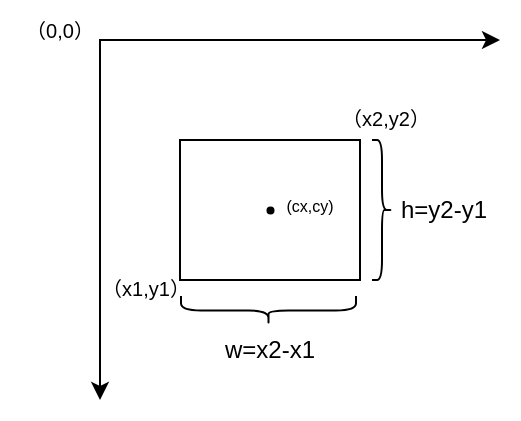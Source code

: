 <mxfile version="24.9.1" pages="2">
  <diagram name="第 1 页" id="eWjzGqU5BpZvbXHQ3tZz">
    <mxGraphModel dx="389" dy="261" grid="1" gridSize="10" guides="1" tooltips="1" connect="1" arrows="1" fold="1" page="1" pageScale="1" pageWidth="827" pageHeight="1169" math="1" shadow="0">
      <root>
        <mxCell id="0" />
        <mxCell id="1" parent="0" />
        <mxCell id="Puqp7yBjmdWT4mZ6NZNC-3" value="" style="rounded=0;whiteSpace=wrap;html=1;fillColor=none;movable=0;resizable=0;rotatable=0;deletable=0;editable=0;locked=1;connectable=0;" vertex="1" parent="1">
          <mxGeometry x="280" y="320" width="90" height="70" as="geometry" />
        </mxCell>
        <mxCell id="Puqp7yBjmdWT4mZ6NZNC-2" value="" style="edgeStyle=segmentEdgeStyle;endArrow=classic;html=1;curved=0;rounded=0;endFill=1;startArrow=classic;startFill=1;" edge="1" parent="1">
          <mxGeometry width="50" height="50" relative="1" as="geometry">
            <mxPoint x="440" y="270" as="sourcePoint" />
            <mxPoint x="240" y="450" as="targetPoint" />
          </mxGeometry>
        </mxCell>
        <mxCell id="Puqp7yBjmdWT4mZ6NZNC-4" value="&lt;font style=&quot;font-size: 10px;&quot;&gt;（x2,y2）&lt;/font&gt;" style="text;html=1;align=center;verticalAlign=middle;whiteSpace=wrap;rounded=0;" vertex="1" parent="1">
          <mxGeometry x="353" y="294" width="60" height="30" as="geometry" />
        </mxCell>
        <mxCell id="Puqp7yBjmdWT4mZ6NZNC-5" value="&lt;font style=&quot;font-size: 10px;&quot;&gt;（x1,y1）&lt;/font&gt;" style="text;html=1;align=center;verticalAlign=middle;whiteSpace=wrap;rounded=0;" vertex="1" parent="1">
          <mxGeometry x="233" y="379" width="60" height="30" as="geometry" />
        </mxCell>
        <mxCell id="Puqp7yBjmdWT4mZ6NZNC-8" value="" style="endArrow=none;html=1;rounded=0;" edge="1" parent="1" target="Puqp7yBjmdWT4mZ6NZNC-3">
          <mxGeometry width="50" height="50" relative="1" as="geometry">
            <mxPoint x="300" y="390" as="sourcePoint" />
            <mxPoint x="350" y="340" as="targetPoint" />
          </mxGeometry>
        </mxCell>
        <mxCell id="Puqp7yBjmdWT4mZ6NZNC-11" value="" style="endArrow=none;html=1;rounded=0;" edge="1" parent="1" target="Puqp7yBjmdWT4mZ6NZNC-3">
          <mxGeometry width="50" height="50" relative="1" as="geometry">
            <mxPoint x="300" y="390" as="sourcePoint" />
            <mxPoint x="350" y="340" as="targetPoint" />
          </mxGeometry>
        </mxCell>
        <mxCell id="Puqp7yBjmdWT4mZ6NZNC-12" value="" style="endArrow=none;html=1;rounded=0;" edge="1" parent="1" target="Puqp7yBjmdWT4mZ6NZNC-3">
          <mxGeometry width="50" height="50" relative="1" as="geometry">
            <mxPoint x="300" y="390" as="sourcePoint" />
            <mxPoint x="350" y="340" as="targetPoint" />
          </mxGeometry>
        </mxCell>
        <mxCell id="Puqp7yBjmdWT4mZ6NZNC-14" value="" style="endArrow=none;html=1;rounded=0;" edge="1" parent="1" source="Puqp7yBjmdWT4mZ6NZNC-3">
          <mxGeometry width="50" height="50" relative="1" as="geometry">
            <mxPoint x="320" y="370" as="sourcePoint" />
            <mxPoint x="370" y="320" as="targetPoint" />
          </mxGeometry>
        </mxCell>
        <mxCell id="Puqp7yBjmdWT4mZ6NZNC-17" value="&lt;font style=&quot;font-size: 8px;&quot;&gt;(cx,cy)&lt;/font&gt;" style="text;html=1;align=center;verticalAlign=middle;whiteSpace=wrap;rounded=0;" vertex="1" parent="1">
          <mxGeometry x="315" y="337" width="60" height="30" as="geometry" />
        </mxCell>
        <mxCell id="Puqp7yBjmdWT4mZ6NZNC-18" value="" style="shape=waypoint;sketch=0;fillStyle=solid;size=6;pointerEvents=1;points=[];fillColor=none;resizable=0;rotatable=0;perimeter=centerPerimeter;snapToPoint=1;strokeWidth=0;" vertex="1" parent="1">
          <mxGeometry x="315" y="345" width="20" height="20" as="geometry" />
        </mxCell>
        <mxCell id="Puqp7yBjmdWT4mZ6NZNC-19" value="" style="shape=curlyBracket;whiteSpace=wrap;html=1;rounded=1;labelPosition=left;verticalLabelPosition=middle;align=right;verticalAlign=middle;rotation=-90;" vertex="1" parent="1">
          <mxGeometry x="317" y="361.5" width="14.5" height="87.5" as="geometry" />
        </mxCell>
        <mxCell id="Puqp7yBjmdWT4mZ6NZNC-21" value="w=x2-x1" style="text;html=1;align=center;verticalAlign=middle;whiteSpace=wrap;rounded=0;" vertex="1" parent="1">
          <mxGeometry x="295" y="410" width="60" height="30" as="geometry" />
        </mxCell>
        <mxCell id="Puqp7yBjmdWT4mZ6NZNC-22" value="" style="shape=curlyBracket;whiteSpace=wrap;html=1;rounded=1;flipH=1;labelPosition=right;verticalLabelPosition=middle;align=left;verticalAlign=middle;" vertex="1" parent="1">
          <mxGeometry x="376" y="320" width="10" height="70" as="geometry" />
        </mxCell>
        <mxCell id="Puqp7yBjmdWT4mZ6NZNC-23" value="h=y2-y1" style="text;html=1;align=center;verticalAlign=middle;whiteSpace=wrap;rounded=0;" vertex="1" parent="1">
          <mxGeometry x="382" y="340" width="60" height="30" as="geometry" />
        </mxCell>
        <mxCell id="Puqp7yBjmdWT4mZ6NZNC-24" value="&lt;font style=&quot;font-size: 10px;&quot;&gt;（0,0）&lt;/font&gt;" style="text;html=1;align=center;verticalAlign=middle;whiteSpace=wrap;rounded=0;" vertex="1" parent="1">
          <mxGeometry x="190" y="250" width="60" height="30" as="geometry" />
        </mxCell>
      </root>
    </mxGraphModel>
  </diagram>
  <diagram id="XlqWDGVCFo03b-bJIwY0" name="第 2 页">
    <mxGraphModel grid="1" page="1" gridSize="10" guides="1" tooltips="1" connect="1" arrows="1" fold="1" pageScale="1" pageWidth="827" pageHeight="1169" math="0" shadow="0">
      <root>
        <mxCell id="0" />
        <mxCell id="1" parent="0" />
      </root>
    </mxGraphModel>
  </diagram>
</mxfile>
